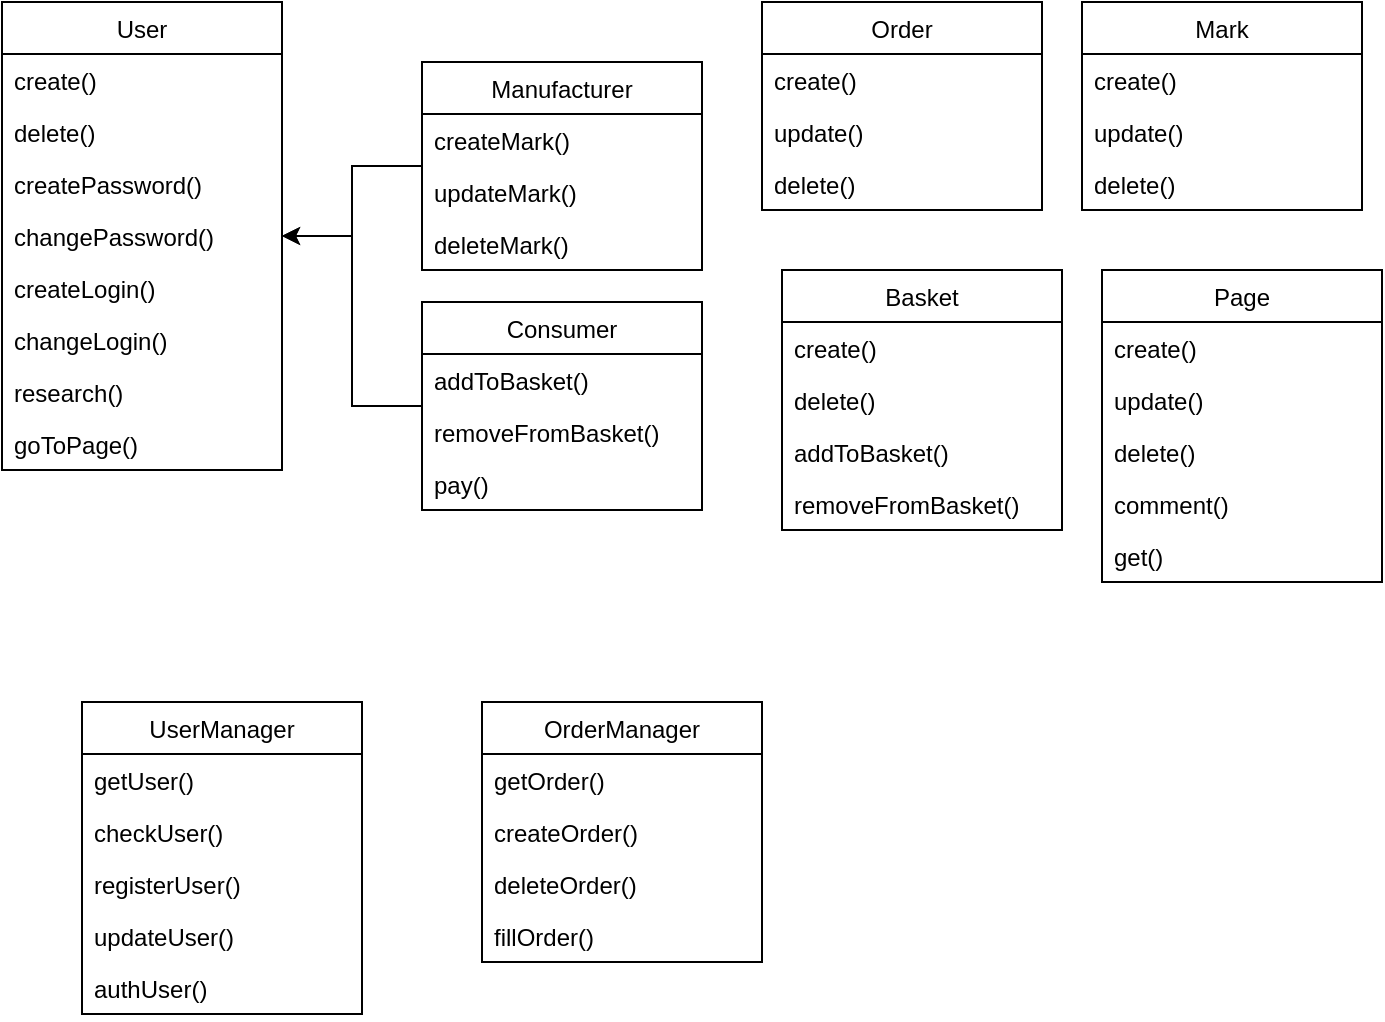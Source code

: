 <mxfile version="20.8.16" type="device"><diagram name="Page-1" id="pq_2VbjRuBA37CdBCX_7"><mxGraphModel dx="1434" dy="842" grid="1" gridSize="10" guides="1" tooltips="1" connect="1" arrows="1" fold="1" page="1" pageScale="1" pageWidth="850" pageHeight="1100" math="0" shadow="0"><root><mxCell id="0"/><mxCell id="1" parent="0"/><mxCell id="BZCUJzYFQYhpGOiSOYml-1" value="Mark" style="swimlane;fontStyle=0;childLayout=stackLayout;horizontal=1;startSize=26;fillColor=none;horizontalStack=0;resizeParent=1;resizeParentMax=0;resizeLast=0;collapsible=1;marginBottom=0;" parent="1" vertex="1"><mxGeometry x="560" y="40" width="140" height="104" as="geometry"/></mxCell><mxCell id="BZCUJzYFQYhpGOiSOYml-2" value="create()" style="text;strokeColor=none;fillColor=none;align=left;verticalAlign=top;spacingLeft=4;spacingRight=4;overflow=hidden;rotatable=0;points=[[0,0.5],[1,0.5]];portConstraint=eastwest;" parent="BZCUJzYFQYhpGOiSOYml-1" vertex="1"><mxGeometry y="26" width="140" height="26" as="geometry"/></mxCell><mxCell id="BZCUJzYFQYhpGOiSOYml-3" value="update()" style="text;strokeColor=none;fillColor=none;align=left;verticalAlign=top;spacingLeft=4;spacingRight=4;overflow=hidden;rotatable=0;points=[[0,0.5],[1,0.5]];portConstraint=eastwest;" parent="BZCUJzYFQYhpGOiSOYml-1" vertex="1"><mxGeometry y="52" width="140" height="26" as="geometry"/></mxCell><mxCell id="BZCUJzYFQYhpGOiSOYml-4" value="delete()" style="text;strokeColor=none;fillColor=none;align=left;verticalAlign=top;spacingLeft=4;spacingRight=4;overflow=hidden;rotatable=0;points=[[0,0.5],[1,0.5]];portConstraint=eastwest;" parent="BZCUJzYFQYhpGOiSOYml-1" vertex="1"><mxGeometry y="78" width="140" height="26" as="geometry"/></mxCell><mxCell id="BZCUJzYFQYhpGOiSOYml-5" value="Page" style="swimlane;fontStyle=0;childLayout=stackLayout;horizontal=1;startSize=26;fillColor=none;horizontalStack=0;resizeParent=1;resizeParentMax=0;resizeLast=0;collapsible=1;marginBottom=0;" parent="1" vertex="1"><mxGeometry x="570" y="174" width="140" height="156" as="geometry"/></mxCell><mxCell id="BZCUJzYFQYhpGOiSOYml-6" value="create()" style="text;strokeColor=none;fillColor=none;align=left;verticalAlign=top;spacingLeft=4;spacingRight=4;overflow=hidden;rotatable=0;points=[[0,0.5],[1,0.5]];portConstraint=eastwest;" parent="BZCUJzYFQYhpGOiSOYml-5" vertex="1"><mxGeometry y="26" width="140" height="26" as="geometry"/></mxCell><mxCell id="BZCUJzYFQYhpGOiSOYml-7" value="update()" style="text;strokeColor=none;fillColor=none;align=left;verticalAlign=top;spacingLeft=4;spacingRight=4;overflow=hidden;rotatable=0;points=[[0,0.5],[1,0.5]];portConstraint=eastwest;" parent="BZCUJzYFQYhpGOiSOYml-5" vertex="1"><mxGeometry y="52" width="140" height="26" as="geometry"/></mxCell><mxCell id="BZCUJzYFQYhpGOiSOYml-8" value="delete()" style="text;strokeColor=none;fillColor=none;align=left;verticalAlign=top;spacingLeft=4;spacingRight=4;overflow=hidden;rotatable=0;points=[[0,0.5],[1,0.5]];portConstraint=eastwest;" parent="BZCUJzYFQYhpGOiSOYml-5" vertex="1"><mxGeometry y="78" width="140" height="26" as="geometry"/></mxCell><mxCell id="BZCUJzYFQYhpGOiSOYml-9" value="comment()" style="text;strokeColor=none;fillColor=none;align=left;verticalAlign=top;spacingLeft=4;spacingRight=4;overflow=hidden;rotatable=0;points=[[0,0.5],[1,0.5]];portConstraint=eastwest;" parent="BZCUJzYFQYhpGOiSOYml-5" vertex="1"><mxGeometry y="104" width="140" height="26" as="geometry"/></mxCell><mxCell id="BZCUJzYFQYhpGOiSOYml-10" value="get()" style="text;strokeColor=none;fillColor=none;align=left;verticalAlign=top;spacingLeft=4;spacingRight=4;overflow=hidden;rotatable=0;points=[[0,0.5],[1,0.5]];portConstraint=eastwest;" parent="BZCUJzYFQYhpGOiSOYml-5" vertex="1"><mxGeometry y="130" width="140" height="26" as="geometry"/></mxCell><mxCell id="BZCUJzYFQYhpGOiSOYml-12" value="User" style="swimlane;fontStyle=0;childLayout=stackLayout;horizontal=1;startSize=26;fillColor=none;horizontalStack=0;resizeParent=1;resizeParentMax=0;resizeLast=0;collapsible=1;marginBottom=0;" parent="1" vertex="1"><mxGeometry x="20" y="40" width="140" height="234" as="geometry"/></mxCell><mxCell id="BZCUJzYFQYhpGOiSOYml-13" value="create()" style="text;strokeColor=none;fillColor=none;align=left;verticalAlign=top;spacingLeft=4;spacingRight=4;overflow=hidden;rotatable=0;points=[[0,0.5],[1,0.5]];portConstraint=eastwest;" parent="BZCUJzYFQYhpGOiSOYml-12" vertex="1"><mxGeometry y="26" width="140" height="26" as="geometry"/></mxCell><mxCell id="BZCUJzYFQYhpGOiSOYml-36" value="delete()" style="text;strokeColor=none;fillColor=none;align=left;verticalAlign=top;spacingLeft=4;spacingRight=4;overflow=hidden;rotatable=0;points=[[0,0.5],[1,0.5]];portConstraint=eastwest;" parent="BZCUJzYFQYhpGOiSOYml-12" vertex="1"><mxGeometry y="52" width="140" height="26" as="geometry"/></mxCell><mxCell id="BZCUJzYFQYhpGOiSOYml-30" value="createPassword()" style="text;strokeColor=none;fillColor=none;align=left;verticalAlign=top;spacingLeft=4;spacingRight=4;overflow=hidden;rotatable=0;points=[[0,0.5],[1,0.5]];portConstraint=eastwest;" parent="BZCUJzYFQYhpGOiSOYml-12" vertex="1"><mxGeometry y="78" width="140" height="26" as="geometry"/></mxCell><mxCell id="BZCUJzYFQYhpGOiSOYml-31" value="changePassword()" style="text;strokeColor=none;fillColor=none;align=left;verticalAlign=top;spacingLeft=4;spacingRight=4;overflow=hidden;rotatable=0;points=[[0,0.5],[1,0.5]];portConstraint=eastwest;" parent="BZCUJzYFQYhpGOiSOYml-12" vertex="1"><mxGeometry y="104" width="140" height="26" as="geometry"/></mxCell><mxCell id="BZCUJzYFQYhpGOiSOYml-32" value="createLogin()" style="text;strokeColor=none;fillColor=none;align=left;verticalAlign=top;spacingLeft=4;spacingRight=4;overflow=hidden;rotatable=0;points=[[0,0.5],[1,0.5]];portConstraint=eastwest;" parent="BZCUJzYFQYhpGOiSOYml-12" vertex="1"><mxGeometry y="130" width="140" height="26" as="geometry"/></mxCell><mxCell id="BZCUJzYFQYhpGOiSOYml-33" value="changeLogin()" style="text;strokeColor=none;fillColor=none;align=left;verticalAlign=top;spacingLeft=4;spacingRight=4;overflow=hidden;rotatable=0;points=[[0,0.5],[1,0.5]];portConstraint=eastwest;" parent="BZCUJzYFQYhpGOiSOYml-12" vertex="1"><mxGeometry y="156" width="140" height="26" as="geometry"/></mxCell><mxCell id="BZCUJzYFQYhpGOiSOYml-34" value="research()" style="text;strokeColor=none;fillColor=none;align=left;verticalAlign=top;spacingLeft=4;spacingRight=4;overflow=hidden;rotatable=0;points=[[0,0.5],[1,0.5]];portConstraint=eastwest;" parent="BZCUJzYFQYhpGOiSOYml-12" vertex="1"><mxGeometry y="182" width="140" height="26" as="geometry"/></mxCell><mxCell id="BZCUJzYFQYhpGOiSOYml-35" value="goToPage()" style="text;strokeColor=none;fillColor=none;align=left;verticalAlign=top;spacingLeft=4;spacingRight=4;overflow=hidden;rotatable=0;points=[[0,0.5],[1,0.5]];portConstraint=eastwest;" parent="BZCUJzYFQYhpGOiSOYml-12" vertex="1"><mxGeometry y="208" width="140" height="26" as="geometry"/></mxCell><mxCell id="BZCUJzYFQYhpGOiSOYml-41" style="edgeStyle=orthogonalEdgeStyle;rounded=0;orthogonalLoop=1;jettySize=auto;html=1;" parent="1" source="BZCUJzYFQYhpGOiSOYml-18" target="BZCUJzYFQYhpGOiSOYml-12" edge="1"><mxGeometry relative="1" as="geometry"/></mxCell><mxCell id="BZCUJzYFQYhpGOiSOYml-18" value="Manufacturer" style="swimlane;fontStyle=0;childLayout=stackLayout;horizontal=1;startSize=26;fillColor=none;horizontalStack=0;resizeParent=1;resizeParentMax=0;resizeLast=0;collapsible=1;marginBottom=0;" parent="1" vertex="1"><mxGeometry x="230" y="70" width="140" height="104" as="geometry"/></mxCell><mxCell id="BZCUJzYFQYhpGOiSOYml-19" value="createMark()" style="text;strokeColor=none;fillColor=none;align=left;verticalAlign=top;spacingLeft=4;spacingRight=4;overflow=hidden;rotatable=0;points=[[0,0.5],[1,0.5]];portConstraint=eastwest;" parent="BZCUJzYFQYhpGOiSOYml-18" vertex="1"><mxGeometry y="26" width="140" height="26" as="geometry"/></mxCell><mxCell id="BZCUJzYFQYhpGOiSOYml-20" value="updateMark()" style="text;strokeColor=none;fillColor=none;align=left;verticalAlign=top;spacingLeft=4;spacingRight=4;overflow=hidden;rotatable=0;points=[[0,0.5],[1,0.5]];portConstraint=eastwest;" parent="BZCUJzYFQYhpGOiSOYml-18" vertex="1"><mxGeometry y="52" width="140" height="26" as="geometry"/></mxCell><mxCell id="BZCUJzYFQYhpGOiSOYml-21" value="deleteMark()" style="text;strokeColor=none;fillColor=none;align=left;verticalAlign=top;spacingLeft=4;spacingRight=4;overflow=hidden;rotatable=0;points=[[0,0.5],[1,0.5]];portConstraint=eastwest;" parent="BZCUJzYFQYhpGOiSOYml-18" vertex="1"><mxGeometry y="78" width="140" height="26" as="geometry"/></mxCell><mxCell id="BZCUJzYFQYhpGOiSOYml-24" value="Basket" style="swimlane;fontStyle=0;childLayout=stackLayout;horizontal=1;startSize=26;fillColor=none;horizontalStack=0;resizeParent=1;resizeParentMax=0;resizeLast=0;collapsible=1;marginBottom=0;" parent="1" vertex="1"><mxGeometry x="410" y="174" width="140" height="130" as="geometry"/></mxCell><mxCell id="BZCUJzYFQYhpGOiSOYml-25" value="create()" style="text;strokeColor=none;fillColor=none;align=left;verticalAlign=top;spacingLeft=4;spacingRight=4;overflow=hidden;rotatable=0;points=[[0,0.5],[1,0.5]];portConstraint=eastwest;" parent="BZCUJzYFQYhpGOiSOYml-24" vertex="1"><mxGeometry y="26" width="140" height="26" as="geometry"/></mxCell><mxCell id="BZCUJzYFQYhpGOiSOYml-27" value="delete()" style="text;strokeColor=none;fillColor=none;align=left;verticalAlign=top;spacingLeft=4;spacingRight=4;overflow=hidden;rotatable=0;points=[[0,0.5],[1,0.5]];portConstraint=eastwest;" parent="BZCUJzYFQYhpGOiSOYml-24" vertex="1"><mxGeometry y="52" width="140" height="26" as="geometry"/></mxCell><mxCell id="BZCUJzYFQYhpGOiSOYml-29" value="addToBasket()" style="text;strokeColor=none;fillColor=none;align=left;verticalAlign=top;spacingLeft=4;spacingRight=4;overflow=hidden;rotatable=0;points=[[0,0.5],[1,0.5]];portConstraint=eastwest;" parent="BZCUJzYFQYhpGOiSOYml-24" vertex="1"><mxGeometry y="78" width="140" height="26" as="geometry"/></mxCell><mxCell id="BZCUJzYFQYhpGOiSOYml-43" value="removeFromBasket()" style="text;strokeColor=none;fillColor=none;align=left;verticalAlign=top;spacingLeft=4;spacingRight=4;overflow=hidden;rotatable=0;points=[[0,0.5],[1,0.5]];portConstraint=eastwest;" parent="BZCUJzYFQYhpGOiSOYml-24" vertex="1"><mxGeometry y="104" width="140" height="26" as="geometry"/></mxCell><mxCell id="BZCUJzYFQYhpGOiSOYml-42" style="edgeStyle=orthogonalEdgeStyle;rounded=0;orthogonalLoop=1;jettySize=auto;html=1;" parent="1" source="BZCUJzYFQYhpGOiSOYml-37" target="BZCUJzYFQYhpGOiSOYml-12" edge="1"><mxGeometry relative="1" as="geometry"/></mxCell><mxCell id="BZCUJzYFQYhpGOiSOYml-37" value="Consumer" style="swimlane;fontStyle=0;childLayout=stackLayout;horizontal=1;startSize=26;fillColor=none;horizontalStack=0;resizeParent=1;resizeParentMax=0;resizeLast=0;collapsible=1;marginBottom=0;" parent="1" vertex="1"><mxGeometry x="230" y="190" width="140" height="104" as="geometry"/></mxCell><mxCell id="BZCUJzYFQYhpGOiSOYml-38" value="addToBasket()" style="text;strokeColor=none;fillColor=none;align=left;verticalAlign=top;spacingLeft=4;spacingRight=4;overflow=hidden;rotatable=0;points=[[0,0.5],[1,0.5]];portConstraint=eastwest;" parent="BZCUJzYFQYhpGOiSOYml-37" vertex="1"><mxGeometry y="26" width="140" height="26" as="geometry"/></mxCell><mxCell id="BZCUJzYFQYhpGOiSOYml-39" value="removeFromBasket()" style="text;strokeColor=none;fillColor=none;align=left;verticalAlign=top;spacingLeft=4;spacingRight=4;overflow=hidden;rotatable=0;points=[[0,0.5],[1,0.5]];portConstraint=eastwest;" parent="BZCUJzYFQYhpGOiSOYml-37" vertex="1"><mxGeometry y="52" width="140" height="26" as="geometry"/></mxCell><mxCell id="BZCUJzYFQYhpGOiSOYml-40" value="pay()" style="text;strokeColor=none;fillColor=none;align=left;verticalAlign=top;spacingLeft=4;spacingRight=4;overflow=hidden;rotatable=0;points=[[0,0.5],[1,0.5]];portConstraint=eastwest;" parent="BZCUJzYFQYhpGOiSOYml-37" vertex="1"><mxGeometry y="78" width="140" height="26" as="geometry"/></mxCell><mxCell id="BZCUJzYFQYhpGOiSOYml-44" value="Order" style="swimlane;fontStyle=0;childLayout=stackLayout;horizontal=1;startSize=26;fillColor=none;horizontalStack=0;resizeParent=1;resizeParentMax=0;resizeLast=0;collapsible=1;marginBottom=0;" parent="1" vertex="1"><mxGeometry x="400" y="40" width="140" height="104" as="geometry"/></mxCell><mxCell id="BZCUJzYFQYhpGOiSOYml-45" value="create()" style="text;strokeColor=none;fillColor=none;align=left;verticalAlign=top;spacingLeft=4;spacingRight=4;overflow=hidden;rotatable=0;points=[[0,0.5],[1,0.5]];portConstraint=eastwest;" parent="BZCUJzYFQYhpGOiSOYml-44" vertex="1"><mxGeometry y="26" width="140" height="26" as="geometry"/></mxCell><mxCell id="BZCUJzYFQYhpGOiSOYml-46" value="update()" style="text;strokeColor=none;fillColor=none;align=left;verticalAlign=top;spacingLeft=4;spacingRight=4;overflow=hidden;rotatable=0;points=[[0,0.5],[1,0.5]];portConstraint=eastwest;" parent="BZCUJzYFQYhpGOiSOYml-44" vertex="1"><mxGeometry y="52" width="140" height="26" as="geometry"/></mxCell><mxCell id="BZCUJzYFQYhpGOiSOYml-47" value="delete()" style="text;strokeColor=none;fillColor=none;align=left;verticalAlign=top;spacingLeft=4;spacingRight=4;overflow=hidden;rotatable=0;points=[[0,0.5],[1,0.5]];portConstraint=eastwest;" parent="BZCUJzYFQYhpGOiSOYml-44" vertex="1"><mxGeometry y="78" width="140" height="26" as="geometry"/></mxCell><mxCell id="BZCUJzYFQYhpGOiSOYml-48" value="UserManager" style="swimlane;fontStyle=0;childLayout=stackLayout;horizontal=1;startSize=26;fillColor=none;horizontalStack=0;resizeParent=1;resizeParentMax=0;resizeLast=0;collapsible=1;marginBottom=0;" parent="1" vertex="1"><mxGeometry x="60" y="390" width="140" height="156" as="geometry"/></mxCell><mxCell id="c5r9WELDvA06bJ0naO2X-1" value="getUser()" style="text;strokeColor=none;fillColor=none;align=left;verticalAlign=top;spacingLeft=4;spacingRight=4;overflow=hidden;rotatable=0;points=[[0,0.5],[1,0.5]];portConstraint=eastwest;" vertex="1" parent="BZCUJzYFQYhpGOiSOYml-48"><mxGeometry y="26" width="140" height="26" as="geometry"/></mxCell><mxCell id="BZCUJzYFQYhpGOiSOYml-49" value="checkUser()" style="text;strokeColor=none;fillColor=none;align=left;verticalAlign=top;spacingLeft=4;spacingRight=4;overflow=hidden;rotatable=0;points=[[0,0.5],[1,0.5]];portConstraint=eastwest;" parent="BZCUJzYFQYhpGOiSOYml-48" vertex="1"><mxGeometry y="52" width="140" height="26" as="geometry"/></mxCell><mxCell id="BZCUJzYFQYhpGOiSOYml-50" value="registerUser()" style="text;strokeColor=none;fillColor=none;align=left;verticalAlign=top;spacingLeft=4;spacingRight=4;overflow=hidden;rotatable=0;points=[[0,0.5],[1,0.5]];portConstraint=eastwest;" parent="BZCUJzYFQYhpGOiSOYml-48" vertex="1"><mxGeometry y="78" width="140" height="26" as="geometry"/></mxCell><mxCell id="BZCUJzYFQYhpGOiSOYml-51" value="updateUser()" style="text;strokeColor=none;fillColor=none;align=left;verticalAlign=top;spacingLeft=4;spacingRight=4;overflow=hidden;rotatable=0;points=[[0,0.5],[1,0.5]];portConstraint=eastwest;" parent="BZCUJzYFQYhpGOiSOYml-48" vertex="1"><mxGeometry y="104" width="140" height="26" as="geometry"/></mxCell><mxCell id="BZCUJzYFQYhpGOiSOYml-52" value="authUser()" style="text;strokeColor=none;fillColor=none;align=left;verticalAlign=top;spacingLeft=4;spacingRight=4;overflow=hidden;rotatable=0;points=[[0,0.5],[1,0.5]];portConstraint=eastwest;" parent="BZCUJzYFQYhpGOiSOYml-48" vertex="1"><mxGeometry y="130" width="140" height="26" as="geometry"/></mxCell><mxCell id="BZCUJzYFQYhpGOiSOYml-53" value="OrderManager" style="swimlane;fontStyle=0;childLayout=stackLayout;horizontal=1;startSize=26;fillColor=none;horizontalStack=0;resizeParent=1;resizeParentMax=0;resizeLast=0;collapsible=1;marginBottom=0;" parent="1" vertex="1"><mxGeometry x="260" y="390" width="140" height="130" as="geometry"/></mxCell><mxCell id="BZCUJzYFQYhpGOiSOYml-56" value="getOrder()" style="text;strokeColor=none;fillColor=none;align=left;verticalAlign=top;spacingLeft=4;spacingRight=4;overflow=hidden;rotatable=0;points=[[0,0.5],[1,0.5]];portConstraint=eastwest;" parent="BZCUJzYFQYhpGOiSOYml-53" vertex="1"><mxGeometry y="26" width="140" height="26" as="geometry"/></mxCell><mxCell id="BZCUJzYFQYhpGOiSOYml-54" value="createOrder()" style="text;strokeColor=none;fillColor=none;align=left;verticalAlign=top;spacingLeft=4;spacingRight=4;overflow=hidden;rotatable=0;points=[[0,0.5],[1,0.5]];portConstraint=eastwest;" parent="BZCUJzYFQYhpGOiSOYml-53" vertex="1"><mxGeometry y="52" width="140" height="26" as="geometry"/></mxCell><mxCell id="BZCUJzYFQYhpGOiSOYml-55" value="deleteOrder()" style="text;strokeColor=none;fillColor=none;align=left;verticalAlign=top;spacingLeft=4;spacingRight=4;overflow=hidden;rotatable=0;points=[[0,0.5],[1,0.5]];portConstraint=eastwest;" parent="BZCUJzYFQYhpGOiSOYml-53" vertex="1"><mxGeometry y="78" width="140" height="26" as="geometry"/></mxCell><mxCell id="c5r9WELDvA06bJ0naO2X-2" value="fillOrder()" style="text;strokeColor=none;fillColor=none;align=left;verticalAlign=top;spacingLeft=4;spacingRight=4;overflow=hidden;rotatable=0;points=[[0,0.5],[1,0.5]];portConstraint=eastwest;" vertex="1" parent="BZCUJzYFQYhpGOiSOYml-53"><mxGeometry y="104" width="140" height="26" as="geometry"/></mxCell></root></mxGraphModel></diagram></mxfile>